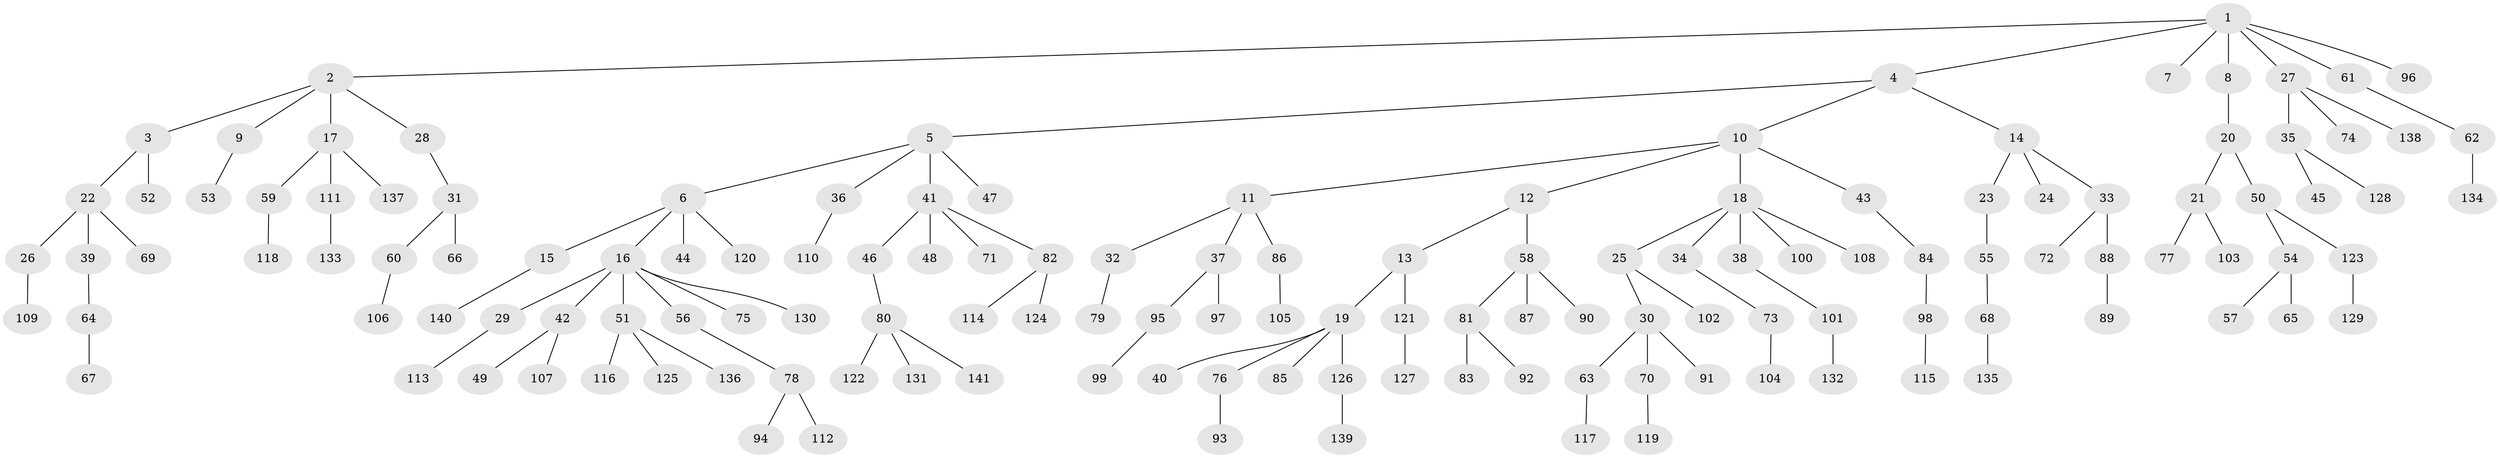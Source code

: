 // Generated by graph-tools (version 1.1) at 2025/52/03/09/25 04:52:45]
// undirected, 141 vertices, 140 edges
graph export_dot {
graph [start="1"]
  node [color=gray90,style=filled];
  1;
  2;
  3;
  4;
  5;
  6;
  7;
  8;
  9;
  10;
  11;
  12;
  13;
  14;
  15;
  16;
  17;
  18;
  19;
  20;
  21;
  22;
  23;
  24;
  25;
  26;
  27;
  28;
  29;
  30;
  31;
  32;
  33;
  34;
  35;
  36;
  37;
  38;
  39;
  40;
  41;
  42;
  43;
  44;
  45;
  46;
  47;
  48;
  49;
  50;
  51;
  52;
  53;
  54;
  55;
  56;
  57;
  58;
  59;
  60;
  61;
  62;
  63;
  64;
  65;
  66;
  67;
  68;
  69;
  70;
  71;
  72;
  73;
  74;
  75;
  76;
  77;
  78;
  79;
  80;
  81;
  82;
  83;
  84;
  85;
  86;
  87;
  88;
  89;
  90;
  91;
  92;
  93;
  94;
  95;
  96;
  97;
  98;
  99;
  100;
  101;
  102;
  103;
  104;
  105;
  106;
  107;
  108;
  109;
  110;
  111;
  112;
  113;
  114;
  115;
  116;
  117;
  118;
  119;
  120;
  121;
  122;
  123;
  124;
  125;
  126;
  127;
  128;
  129;
  130;
  131;
  132;
  133;
  134;
  135;
  136;
  137;
  138;
  139;
  140;
  141;
  1 -- 2;
  1 -- 4;
  1 -- 7;
  1 -- 8;
  1 -- 27;
  1 -- 61;
  1 -- 96;
  2 -- 3;
  2 -- 9;
  2 -- 17;
  2 -- 28;
  3 -- 22;
  3 -- 52;
  4 -- 5;
  4 -- 10;
  4 -- 14;
  5 -- 6;
  5 -- 36;
  5 -- 41;
  5 -- 47;
  6 -- 15;
  6 -- 16;
  6 -- 44;
  6 -- 120;
  8 -- 20;
  9 -- 53;
  10 -- 11;
  10 -- 12;
  10 -- 18;
  10 -- 43;
  11 -- 32;
  11 -- 37;
  11 -- 86;
  12 -- 13;
  12 -- 58;
  13 -- 19;
  13 -- 121;
  14 -- 23;
  14 -- 24;
  14 -- 33;
  15 -- 140;
  16 -- 29;
  16 -- 42;
  16 -- 51;
  16 -- 56;
  16 -- 75;
  16 -- 130;
  17 -- 59;
  17 -- 111;
  17 -- 137;
  18 -- 25;
  18 -- 34;
  18 -- 38;
  18 -- 100;
  18 -- 108;
  19 -- 40;
  19 -- 76;
  19 -- 85;
  19 -- 126;
  20 -- 21;
  20 -- 50;
  21 -- 77;
  21 -- 103;
  22 -- 26;
  22 -- 39;
  22 -- 69;
  23 -- 55;
  25 -- 30;
  25 -- 102;
  26 -- 109;
  27 -- 35;
  27 -- 74;
  27 -- 138;
  28 -- 31;
  29 -- 113;
  30 -- 63;
  30 -- 70;
  30 -- 91;
  31 -- 60;
  31 -- 66;
  32 -- 79;
  33 -- 72;
  33 -- 88;
  34 -- 73;
  35 -- 45;
  35 -- 128;
  36 -- 110;
  37 -- 95;
  37 -- 97;
  38 -- 101;
  39 -- 64;
  41 -- 46;
  41 -- 48;
  41 -- 71;
  41 -- 82;
  42 -- 49;
  42 -- 107;
  43 -- 84;
  46 -- 80;
  50 -- 54;
  50 -- 123;
  51 -- 116;
  51 -- 125;
  51 -- 136;
  54 -- 57;
  54 -- 65;
  55 -- 68;
  56 -- 78;
  58 -- 81;
  58 -- 87;
  58 -- 90;
  59 -- 118;
  60 -- 106;
  61 -- 62;
  62 -- 134;
  63 -- 117;
  64 -- 67;
  68 -- 135;
  70 -- 119;
  73 -- 104;
  76 -- 93;
  78 -- 94;
  78 -- 112;
  80 -- 122;
  80 -- 131;
  80 -- 141;
  81 -- 83;
  81 -- 92;
  82 -- 114;
  82 -- 124;
  84 -- 98;
  86 -- 105;
  88 -- 89;
  95 -- 99;
  98 -- 115;
  101 -- 132;
  111 -- 133;
  121 -- 127;
  123 -- 129;
  126 -- 139;
}
